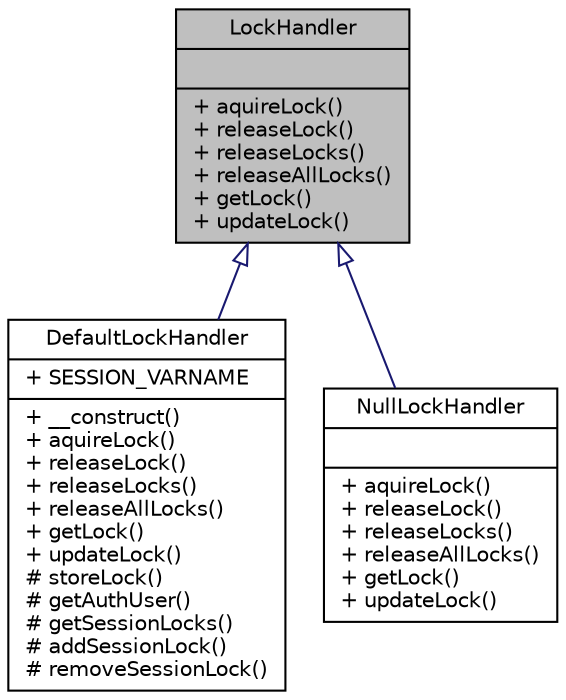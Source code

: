 digraph "LockHandler"
{
  edge [fontname="Helvetica",fontsize="10",labelfontname="Helvetica",labelfontsize="10"];
  node [fontname="Helvetica",fontsize="10",shape=record];
  Node0 [label="{LockHandler\n||+ aquireLock()\l+ releaseLock()\l+ releaseLocks()\l+ releaseAllLocks()\l+ getLock()\l+ updateLock()\l}",height=0.2,width=0.4,color="black", fillcolor="grey75", style="filled", fontcolor="black"];
  Node0 -> Node1 [dir="back",color="midnightblue",fontsize="10",style="solid",arrowtail="onormal",fontname="Helvetica"];
  Node1 [label="{DefaultLockHandler\n|+ SESSION_VARNAME\l|+ __construct()\l+ aquireLock()\l+ releaseLock()\l+ releaseLocks()\l+ releaseAllLocks()\l+ getLock()\l+ updateLock()\l# storeLock()\l# getAuthUser()\l# getSessionLocks()\l# addSessionLock()\l# removeSessionLock()\l}",height=0.2,width=0.4,color="black", fillcolor="white", style="filled",URL="$classwcmf_1_1lib_1_1persistence_1_1concurrency_1_1impl_1_1_default_lock_handler.html",tooltip="DefaultLockHandler implements the LockHandler interface for relational databases. ..."];
  Node0 -> Node2 [dir="back",color="midnightblue",fontsize="10",style="solid",arrowtail="onormal",fontname="Helvetica"];
  Node2 [label="{NullLockHandler\n||+ aquireLock()\l+ releaseLock()\l+ releaseLocks()\l+ releaseAllLocks()\l+ getLock()\l+ updateLock()\l}",height=0.2,width=0.4,color="black", fillcolor="white", style="filled",URL="$classwcmf_1_1lib_1_1persistence_1_1concurrency_1_1impl_1_1_null_lock_handler.html",tooltip="NullLockHandler acts as if no LockHandler was installed. "];
}
